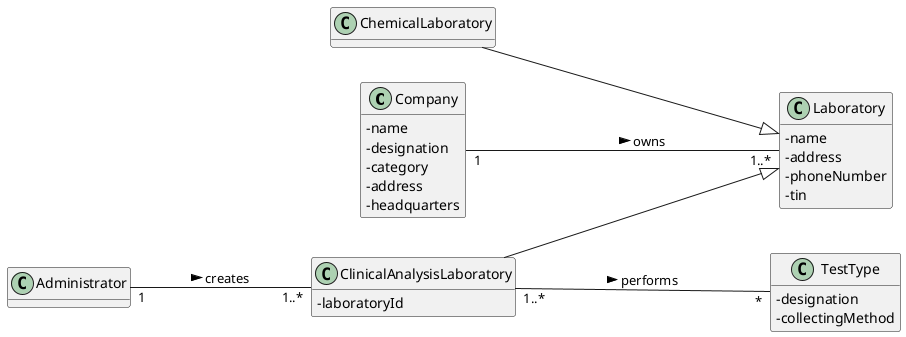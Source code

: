 @startuml
hide methods
left to right direction
skinparam classAttributeIconSize 0



class Company{
-name
-designation
-category
-address
-headquarters
}

class Laboratory {
  -name
  -address
  -phoneNumber
  -tin
}

class ClinicalAnalysisLaboratory {
  -laboratoryId
}

class TestType{
-designation
-collectingMethod
}

class ChemicalLaboratory{

}

class Administrator {

}

Company "1"---- "1..*" Laboratory : owns >
ClinicalAnalysisLaboratory ----|> Laboratory
ClinicalAnalysisLaboratory "1..*"----"*" TestType : performs >
Administrator "1"---"1..*"ClinicalAnalysisLaboratory : creates >
ChemicalLaboratory ----|> Laboratory



@enduml